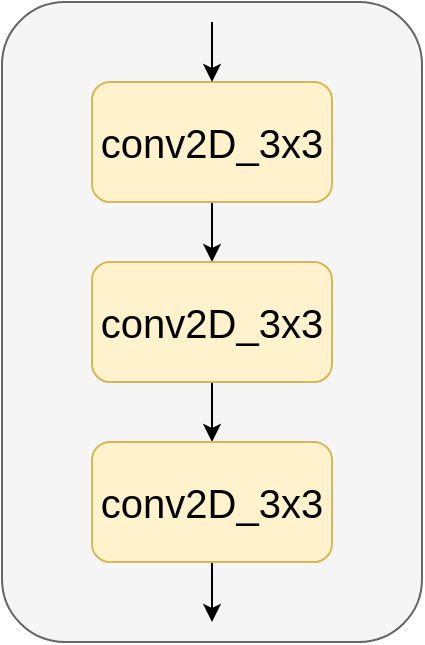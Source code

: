 <mxfile version="20.0.4" type="github">
  <diagram id="1cwf9QMhMBIWAV_nlfg7" name="Page-1">
    <mxGraphModel dx="1905" dy="1044" grid="1" gridSize="10" guides="1" tooltips="1" connect="1" arrows="1" fold="1" page="1" pageScale="1" pageWidth="850" pageHeight="1100" math="0" shadow="0">
      <root>
        <mxCell id="0" />
        <mxCell id="1" parent="0" />
        <mxCell id="-1LIzW8WOh7mBxe9a7c6-1" value="" style="rounded=1;whiteSpace=wrap;html=1;fontSize=20;fillColor=#f5f5f5;fontColor=#333333;strokeColor=#666666;" vertex="1" parent="1">
          <mxGeometry x="95" y="190" width="210" height="320" as="geometry" />
        </mxCell>
        <mxCell id="-1LIzW8WOh7mBxe9a7c6-2" style="edgeStyle=orthogonalEdgeStyle;rounded=0;orthogonalLoop=1;jettySize=auto;html=1;fontSize=20;" edge="1" parent="1" source="-1LIzW8WOh7mBxe9a7c6-4" target="-1LIzW8WOh7mBxe9a7c6-6">
          <mxGeometry relative="1" as="geometry" />
        </mxCell>
        <mxCell id="-1LIzW8WOh7mBxe9a7c6-4" value="&lt;font style=&quot;font-size: 20px;&quot;&gt;conv2D_3x3&lt;/font&gt;" style="rounded=1;whiteSpace=wrap;html=1;fillColor=#fff2cc;strokeColor=#d6b656;" vertex="1" parent="1">
          <mxGeometry x="140" y="230" width="120" height="60" as="geometry" />
        </mxCell>
        <mxCell id="-1LIzW8WOh7mBxe9a7c6-15" style="edgeStyle=orthogonalEdgeStyle;rounded=0;orthogonalLoop=1;jettySize=auto;html=1;entryX=0.5;entryY=0;entryDx=0;entryDy=0;" edge="1" parent="1" source="-1LIzW8WOh7mBxe9a7c6-6" target="-1LIzW8WOh7mBxe9a7c6-13">
          <mxGeometry relative="1" as="geometry" />
        </mxCell>
        <mxCell id="-1LIzW8WOh7mBxe9a7c6-6" value="&lt;font style=&quot;font-size: 20px;&quot;&gt;conv2D_3x3&lt;/font&gt;" style="rounded=1;whiteSpace=wrap;html=1;fillColor=#fff2cc;strokeColor=#d6b656;" vertex="1" parent="1">
          <mxGeometry x="140" y="320" width="120" height="60" as="geometry" />
        </mxCell>
        <mxCell id="-1LIzW8WOh7mBxe9a7c6-12" value="" style="endArrow=classic;html=1;rounded=0;fontSize=28;entryX=0.5;entryY=0;entryDx=0;entryDy=0;" edge="1" parent="1" target="-1LIzW8WOh7mBxe9a7c6-4">
          <mxGeometry width="50" height="50" relative="1" as="geometry">
            <mxPoint x="200.0" y="200" as="sourcePoint" />
            <mxPoint x="190" y="230" as="targetPoint" />
          </mxGeometry>
        </mxCell>
        <mxCell id="-1LIzW8WOh7mBxe9a7c6-18" style="edgeStyle=orthogonalEdgeStyle;rounded=0;orthogonalLoop=1;jettySize=auto;html=1;" edge="1" parent="1" source="-1LIzW8WOh7mBxe9a7c6-13">
          <mxGeometry relative="1" as="geometry">
            <mxPoint x="200" y="500" as="targetPoint" />
          </mxGeometry>
        </mxCell>
        <mxCell id="-1LIzW8WOh7mBxe9a7c6-13" value="&lt;font style=&quot;font-size: 20px;&quot;&gt;conv2D_3x3&lt;/font&gt;" style="rounded=1;whiteSpace=wrap;html=1;fillColor=#fff2cc;strokeColor=#d6b656;" vertex="1" parent="1">
          <mxGeometry x="140" y="410" width="120" height="60" as="geometry" />
        </mxCell>
      </root>
    </mxGraphModel>
  </diagram>
</mxfile>
